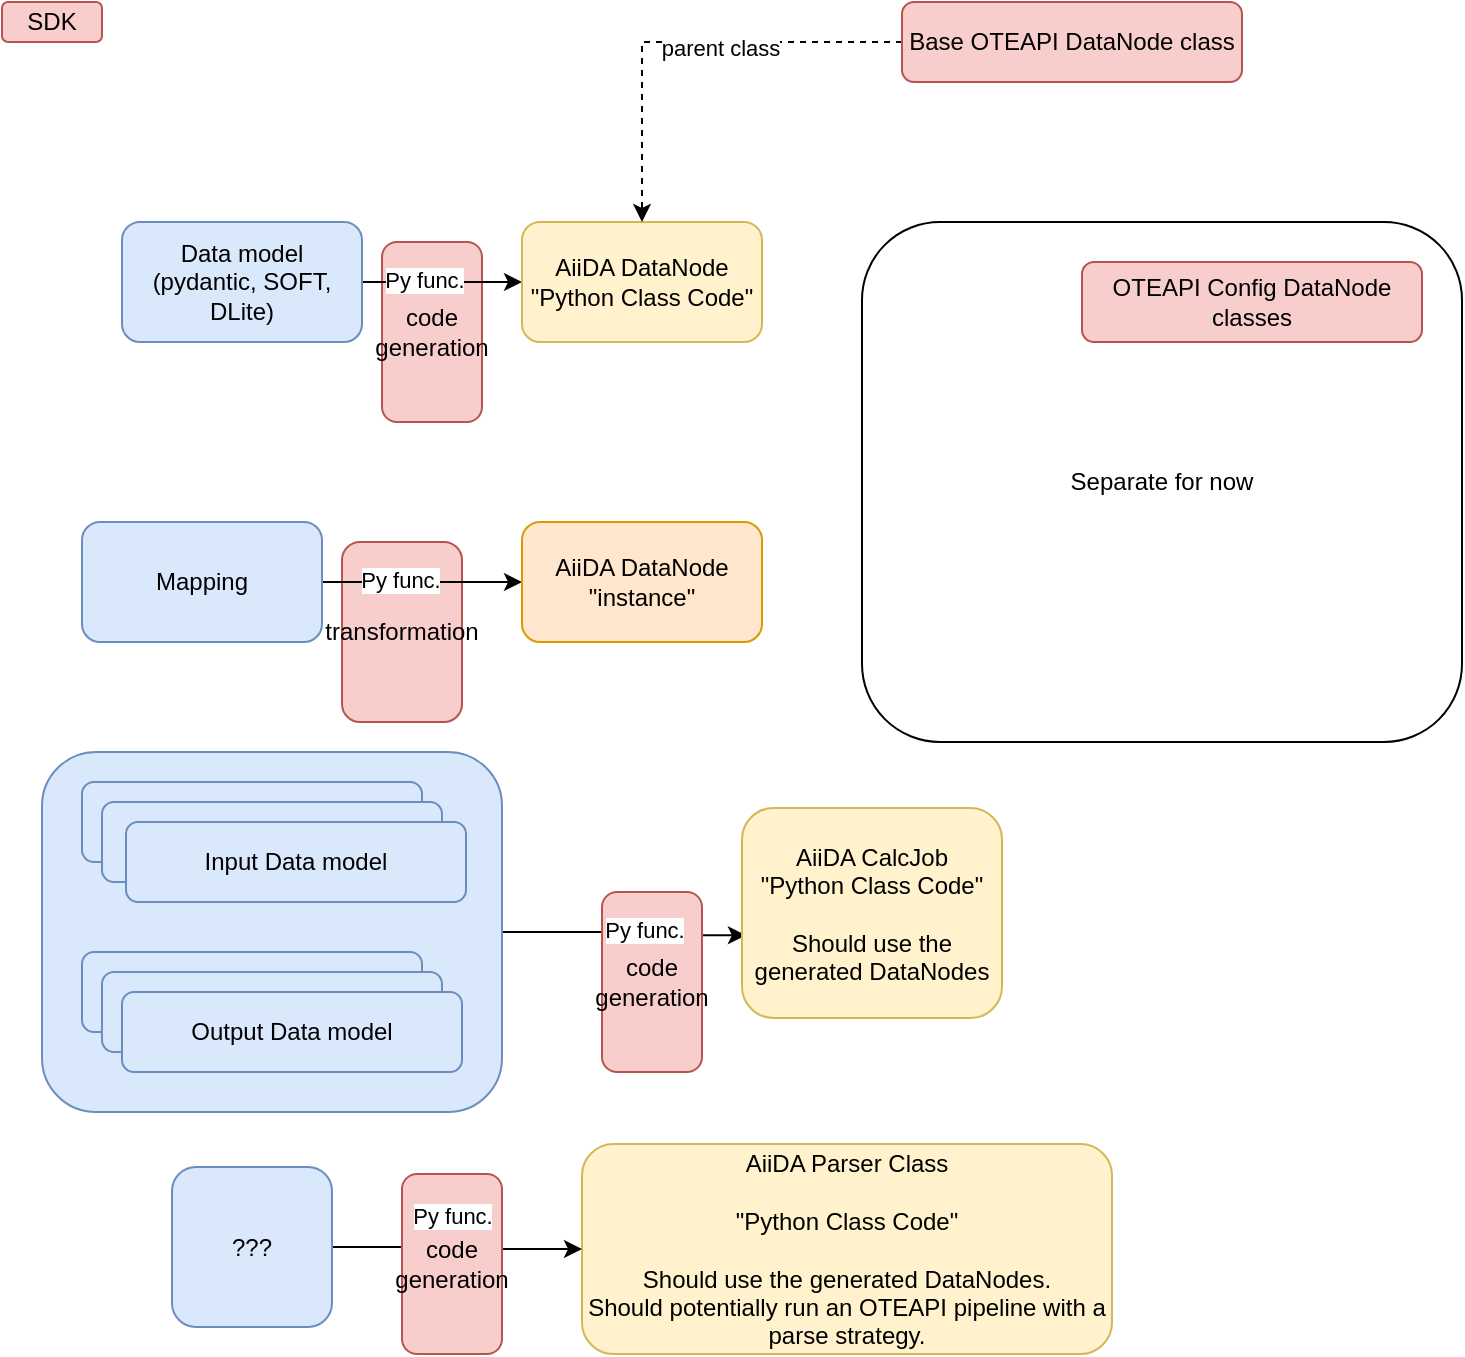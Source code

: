 <mxfile version="15.8.3" type="device"><diagram id="7ZvXvijpr9OO1xkV8hX5" name="Page-1"><mxGraphModel dx="841" dy="789" grid="1" gridSize="10" guides="1" tooltips="1" connect="1" arrows="1" fold="1" page="1" pageScale="1" pageWidth="827" pageHeight="1169" math="0" shadow="0"><root><mxCell id="0"/><mxCell id="1" parent="0"/><mxCell id="UThxzcfglc59wchZA7yl-34" value="Separate for now" style="rounded=1;whiteSpace=wrap;html=1;" vertex="1" parent="1"><mxGeometry x="440" y="120" width="300" height="260" as="geometry"/></mxCell><mxCell id="UThxzcfglc59wchZA7yl-33" style="edgeStyle=orthogonalEdgeStyle;rounded=0;orthogonalLoop=1;jettySize=auto;html=1;entryX=0.015;entryY=0.606;entryDx=0;entryDy=0;entryPerimeter=0;" edge="1" parent="1" source="UThxzcfglc59wchZA7yl-32" target="UThxzcfglc59wchZA7yl-30"><mxGeometry relative="1" as="geometry"/></mxCell><mxCell id="UThxzcfglc59wchZA7yl-32" value="" style="rounded=1;whiteSpace=wrap;html=1;fillColor=#dae8fc;strokeColor=#6c8ebf;" vertex="1" parent="1"><mxGeometry x="30" y="385" width="230" height="180" as="geometry"/></mxCell><mxCell id="UThxzcfglc59wchZA7yl-5" value="code generation" style="rounded=1;whiteSpace=wrap;html=1;fillColor=#f8cecc;strokeColor=#b85450;" vertex="1" parent="1"><mxGeometry x="200" y="130" width="50" height="90" as="geometry"/></mxCell><mxCell id="UThxzcfglc59wchZA7yl-3" style="edgeStyle=orthogonalEdgeStyle;rounded=0;orthogonalLoop=1;jettySize=auto;html=1;entryX=0;entryY=0.5;entryDx=0;entryDy=0;" edge="1" parent="1" source="UThxzcfglc59wchZA7yl-1" target="UThxzcfglc59wchZA7yl-2"><mxGeometry relative="1" as="geometry"/></mxCell><mxCell id="UThxzcfglc59wchZA7yl-4" value="Py func." style="edgeLabel;html=1;align=center;verticalAlign=middle;resizable=0;points=[];" vertex="1" connectable="0" parent="UThxzcfglc59wchZA7yl-3"><mxGeometry x="-0.223" y="1" relative="1" as="geometry"><mxPoint as="offset"/></mxGeometry></mxCell><mxCell id="UThxzcfglc59wchZA7yl-1" value="Data model&lt;br&gt;(pydantic, SOFT, DLite)" style="rounded=1;whiteSpace=wrap;html=1;fillColor=#dae8fc;strokeColor=#6c8ebf;" vertex="1" parent="1"><mxGeometry x="70" y="120" width="120" height="60" as="geometry"/></mxCell><mxCell id="UThxzcfglc59wchZA7yl-2" value="AiiDA DataNode&lt;br&gt;&quot;Python Class Code&quot;" style="rounded=1;whiteSpace=wrap;html=1;fillColor=#fff2cc;strokeColor=#d6b656;" vertex="1" parent="1"><mxGeometry x="270" y="120" width="120" height="60" as="geometry"/></mxCell><mxCell id="UThxzcfglc59wchZA7yl-6" value="SDK" style="rounded=1;whiteSpace=wrap;html=1;fillColor=#f8cecc;strokeColor=#b85450;" vertex="1" parent="1"><mxGeometry x="10" y="10" width="50" height="20" as="geometry"/></mxCell><mxCell id="UThxzcfglc59wchZA7yl-8" style="edgeStyle=orthogonalEdgeStyle;rounded=0;orthogonalLoop=1;jettySize=auto;html=1;entryX=0.5;entryY=0;entryDx=0;entryDy=0;dashed=1;" edge="1" parent="1" source="UThxzcfglc59wchZA7yl-7" target="UThxzcfglc59wchZA7yl-2"><mxGeometry relative="1" as="geometry"/></mxCell><mxCell id="UThxzcfglc59wchZA7yl-9" value="parent class" style="edgeLabel;html=1;align=center;verticalAlign=middle;resizable=0;points=[];" vertex="1" connectable="0" parent="UThxzcfglc59wchZA7yl-8"><mxGeometry x="-0.169" y="3" relative="1" as="geometry"><mxPoint as="offset"/></mxGeometry></mxCell><mxCell id="UThxzcfglc59wchZA7yl-7" value="Base OTEAPI DataNode class" style="rounded=1;whiteSpace=wrap;html=1;fillColor=#f8cecc;strokeColor=#b85450;" vertex="1" parent="1"><mxGeometry x="460" y="10" width="170" height="40" as="geometry"/></mxCell><mxCell id="UThxzcfglc59wchZA7yl-10" value="OTEAPI Config DataNode classes" style="rounded=1;whiteSpace=wrap;html=1;fillColor=#f8cecc;strokeColor=#b85450;" vertex="1" parent="1"><mxGeometry x="550" y="140" width="170" height="40" as="geometry"/></mxCell><mxCell id="UThxzcfglc59wchZA7yl-17" value="transformation" style="rounded=1;whiteSpace=wrap;html=1;fillColor=#f8cecc;strokeColor=#b85450;" vertex="1" parent="1"><mxGeometry x="180" y="280" width="60" height="90" as="geometry"/></mxCell><mxCell id="UThxzcfglc59wchZA7yl-18" style="edgeStyle=orthogonalEdgeStyle;rounded=0;orthogonalLoop=1;jettySize=auto;html=1;entryX=0;entryY=0.5;entryDx=0;entryDy=0;" edge="1" parent="1" source="UThxzcfglc59wchZA7yl-20" target="UThxzcfglc59wchZA7yl-21"><mxGeometry relative="1" as="geometry"/></mxCell><mxCell id="UThxzcfglc59wchZA7yl-19" value="Py func." style="edgeLabel;html=1;align=center;verticalAlign=middle;resizable=0;points=[];" vertex="1" connectable="0" parent="UThxzcfglc59wchZA7yl-18"><mxGeometry x="-0.223" y="1" relative="1" as="geometry"><mxPoint as="offset"/></mxGeometry></mxCell><mxCell id="UThxzcfglc59wchZA7yl-20" value="Mapping" style="rounded=1;whiteSpace=wrap;html=1;fillColor=#dae8fc;strokeColor=#6c8ebf;" vertex="1" parent="1"><mxGeometry x="50" y="270" width="120" height="60" as="geometry"/></mxCell><mxCell id="UThxzcfglc59wchZA7yl-21" value="AiiDA DataNode&lt;br&gt;&quot;instance&quot;" style="rounded=1;whiteSpace=wrap;html=1;fillColor=#ffe6cc;strokeColor=#d79b00;" vertex="1" parent="1"><mxGeometry x="270" y="270" width="120" height="60" as="geometry"/></mxCell><mxCell id="UThxzcfglc59wchZA7yl-22" value="Input Data model" style="rounded=1;whiteSpace=wrap;html=1;fillColor=#dae8fc;strokeColor=#6c8ebf;" vertex="1" parent="1"><mxGeometry x="50" y="400" width="170" height="40" as="geometry"/></mxCell><mxCell id="UThxzcfglc59wchZA7yl-23" value="Input Data model" style="rounded=1;whiteSpace=wrap;html=1;fillColor=#dae8fc;strokeColor=#6c8ebf;" vertex="1" parent="1"><mxGeometry x="60" y="410" width="170" height="40" as="geometry"/></mxCell><mxCell id="UThxzcfglc59wchZA7yl-24" value="Output Data model" style="rounded=1;whiteSpace=wrap;html=1;fillColor=#dae8fc;strokeColor=#6c8ebf;" vertex="1" parent="1"><mxGeometry x="50" y="485" width="170" height="40" as="geometry"/></mxCell><mxCell id="UThxzcfglc59wchZA7yl-25" value="Input Data model" style="rounded=1;whiteSpace=wrap;html=1;fillColor=#dae8fc;strokeColor=#6c8ebf;" vertex="1" parent="1"><mxGeometry x="72" y="420" width="170" height="40" as="geometry"/></mxCell><mxCell id="UThxzcfglc59wchZA7yl-26" value="Output Data model" style="rounded=1;whiteSpace=wrap;html=1;fillColor=#dae8fc;strokeColor=#6c8ebf;" vertex="1" parent="1"><mxGeometry x="60" y="495" width="170" height="40" as="geometry"/></mxCell><mxCell id="UThxzcfglc59wchZA7yl-27" value="Output Data model" style="rounded=1;whiteSpace=wrap;html=1;fillColor=#dae8fc;strokeColor=#6c8ebf;" vertex="1" parent="1"><mxGeometry x="70" y="505" width="170" height="40" as="geometry"/></mxCell><mxCell id="UThxzcfglc59wchZA7yl-28" value="code generation" style="rounded=1;whiteSpace=wrap;html=1;fillColor=#f8cecc;strokeColor=#b85450;" vertex="1" parent="1"><mxGeometry x="310" y="455" width="50" height="90" as="geometry"/></mxCell><mxCell id="UThxzcfglc59wchZA7yl-29" value="Py func." style="edgeLabel;html=1;align=center;verticalAlign=middle;resizable=0;points=[];" vertex="1" connectable="0" parent="1"><mxGeometry x="331.034" y="474" as="geometry"/></mxCell><mxCell id="UThxzcfglc59wchZA7yl-30" value="AiiDA CalcJob&lt;br&gt;&quot;Python Class Code&quot;&lt;br&gt;&lt;br&gt;Should use the generated DataNodes" style="rounded=1;whiteSpace=wrap;html=1;fillColor=#fff2cc;strokeColor=#d6b656;" vertex="1" parent="1"><mxGeometry x="380" y="413" width="130" height="105" as="geometry"/></mxCell><mxCell id="UThxzcfglc59wchZA7yl-35" value="AiiDA Parser Class&lt;br&gt;&lt;br&gt;&quot;Python Class Code&quot;&lt;br&gt;&lt;br&gt;Should use the generated DataNodes.&lt;br&gt;Should potentially run an OTEAPI pipeline with a parse strategy." style="rounded=1;whiteSpace=wrap;html=1;fillColor=#fff2cc;strokeColor=#d6b656;" vertex="1" parent="1"><mxGeometry x="300" y="581" width="265" height="105" as="geometry"/></mxCell><mxCell id="UThxzcfglc59wchZA7yl-39" style="edgeStyle=orthogonalEdgeStyle;rounded=0;orthogonalLoop=1;jettySize=auto;html=1;entryX=0;entryY=0.5;entryDx=0;entryDy=0;" edge="1" parent="1" source="UThxzcfglc59wchZA7yl-38" target="UThxzcfglc59wchZA7yl-35"><mxGeometry relative="1" as="geometry"/></mxCell><mxCell id="UThxzcfglc59wchZA7yl-38" value="???" style="rounded=1;whiteSpace=wrap;html=1;fillColor=#dae8fc;strokeColor=#6c8ebf;" vertex="1" parent="1"><mxGeometry x="95" y="592.5" width="80" height="80" as="geometry"/></mxCell><mxCell id="UThxzcfglc59wchZA7yl-36" value="code generation" style="rounded=1;whiteSpace=wrap;html=1;fillColor=#f8cecc;strokeColor=#b85450;" vertex="1" parent="1"><mxGeometry x="210" y="596" width="50" height="90" as="geometry"/></mxCell><mxCell id="UThxzcfglc59wchZA7yl-37" value="Py func." style="edgeLabel;html=1;align=center;verticalAlign=middle;resizable=0;points=[];" vertex="1" connectable="0" parent="1"><mxGeometry x="250.004" y="611.5" as="geometry"><mxPoint x="-15" y="5" as="offset"/></mxGeometry></mxCell></root></mxGraphModel></diagram></mxfile>